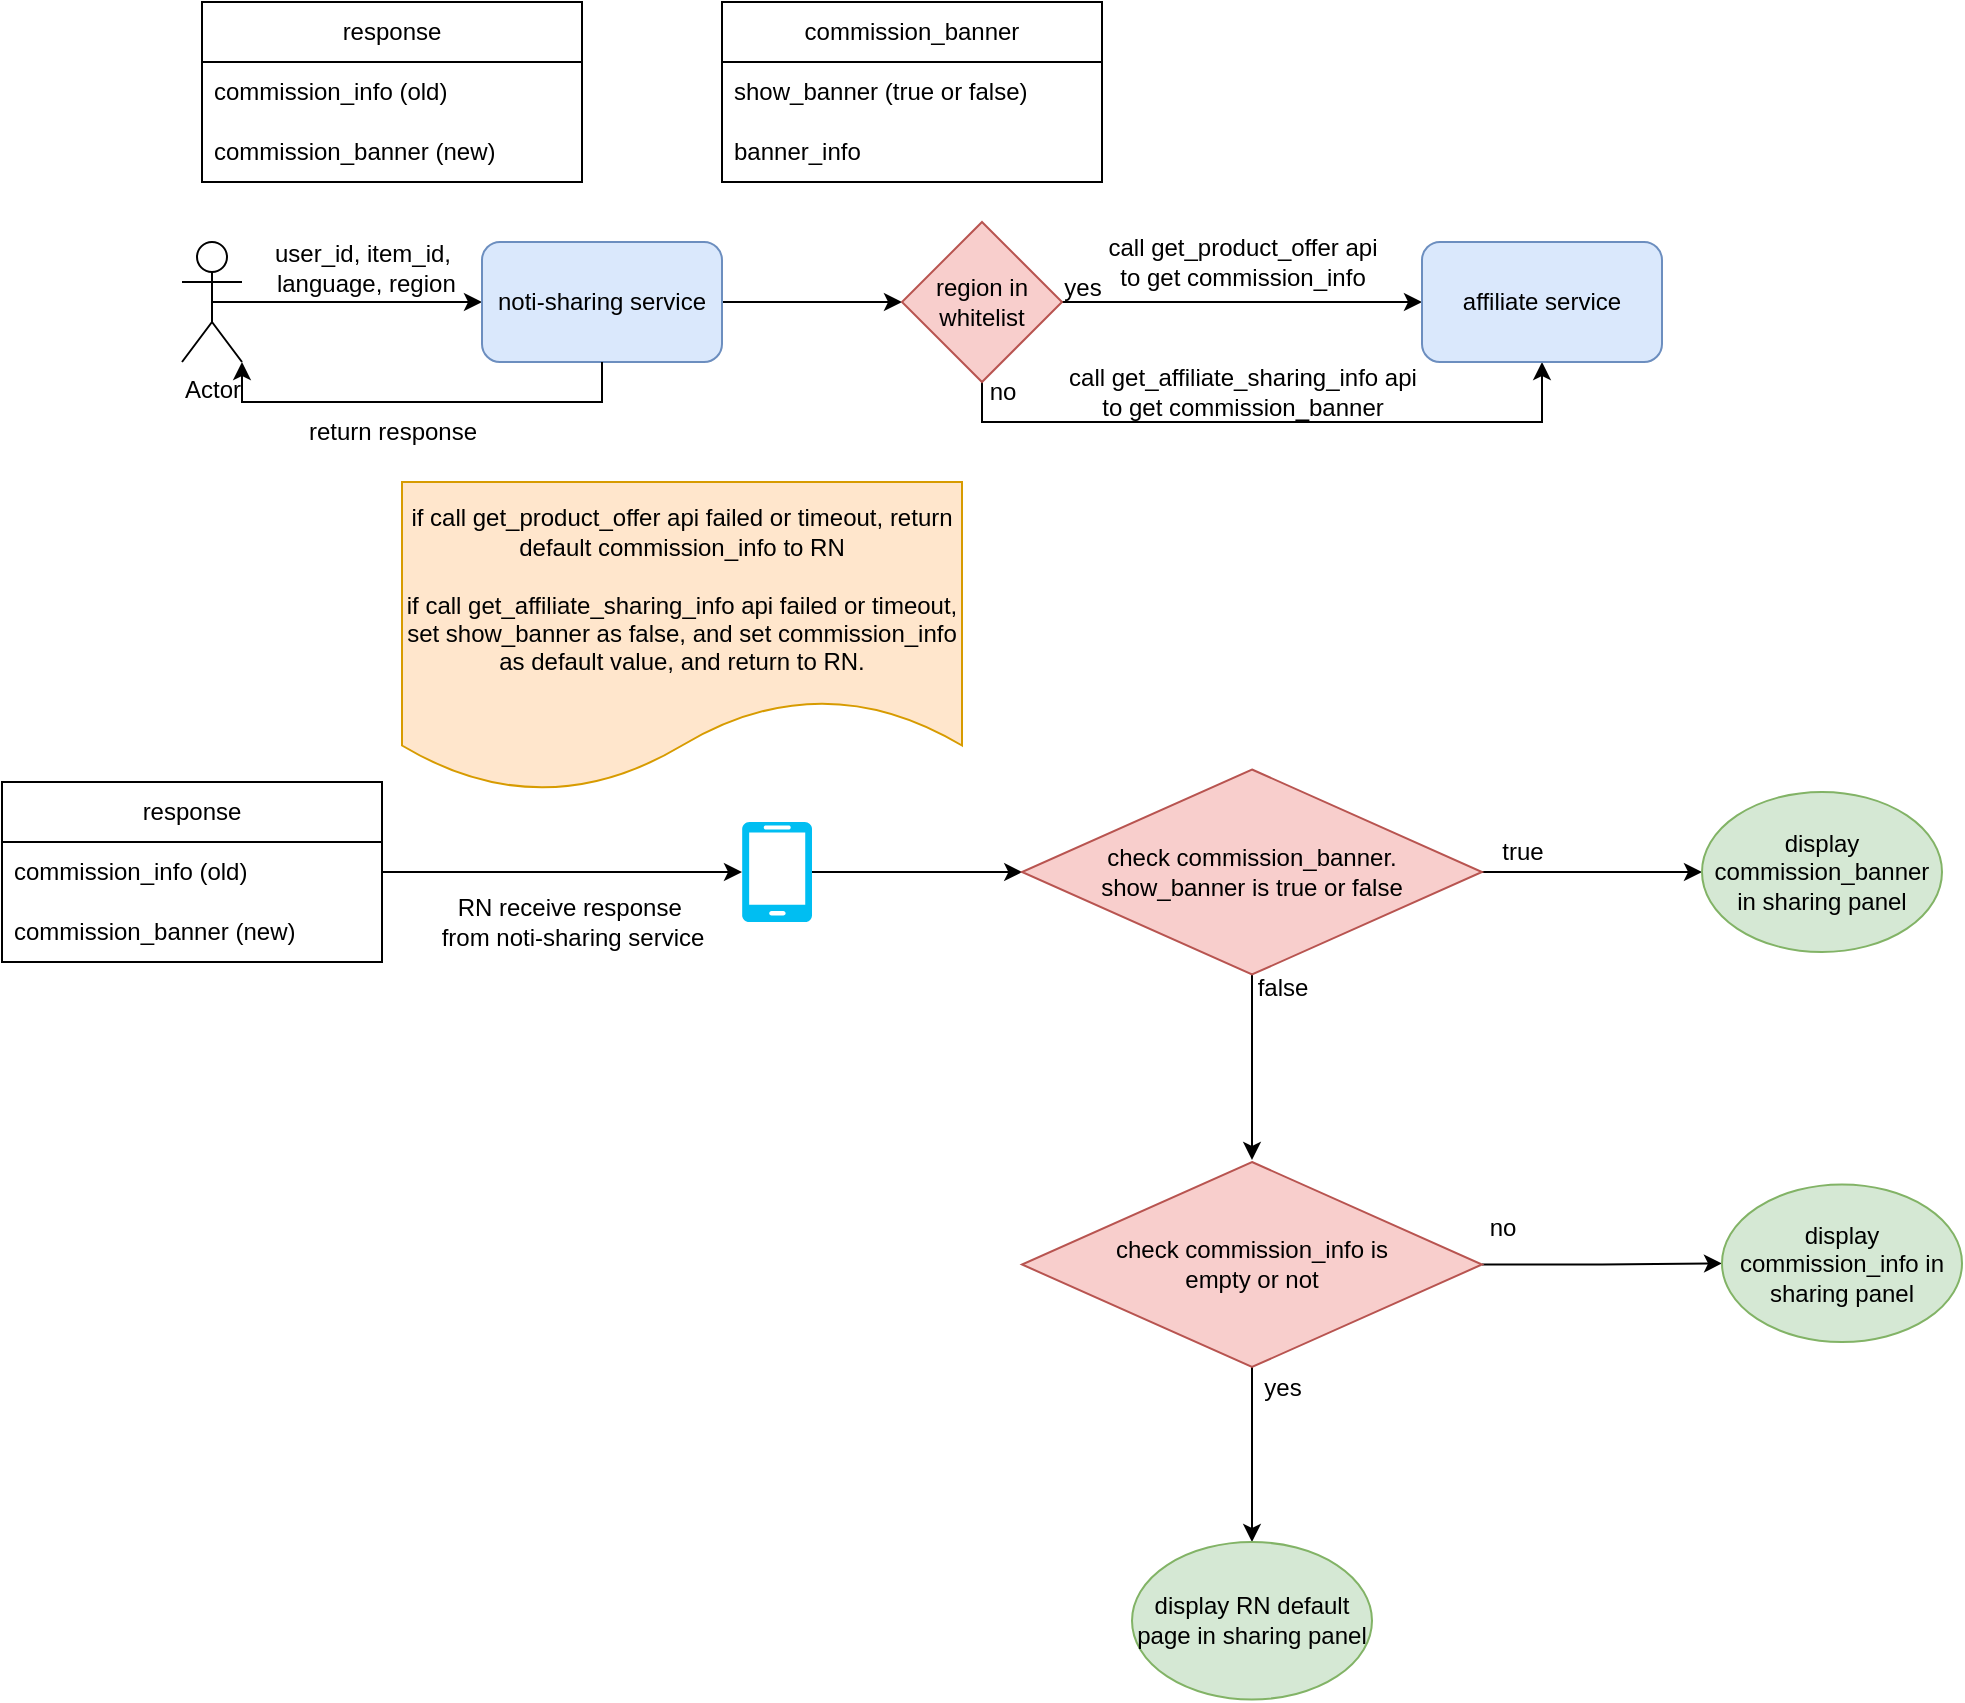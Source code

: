 <mxfile version="26.0.16">
  <diagram name="第 1 页" id="qK4uVdp-ywqS_e5S5D6z">
    <mxGraphModel dx="1306" dy="774" grid="1" gridSize="10" guides="1" tooltips="1" connect="1" arrows="1" fold="1" page="1" pageScale="1" pageWidth="3300" pageHeight="4681" math="0" shadow="0">
      <root>
        <mxCell id="0" />
        <mxCell id="1" parent="0" />
        <mxCell id="fixqP4ct7N5aV7qAm0VZ-5" style="edgeStyle=orthogonalEdgeStyle;rounded=0;orthogonalLoop=1;jettySize=auto;html=1;exitX=0.5;exitY=0.5;exitDx=0;exitDy=0;exitPerimeter=0;entryX=0;entryY=0.5;entryDx=0;entryDy=0;" edge="1" parent="1" source="fixqP4ct7N5aV7qAm0VZ-1" target="fixqP4ct7N5aV7qAm0VZ-4">
          <mxGeometry relative="1" as="geometry" />
        </mxCell>
        <mxCell id="fixqP4ct7N5aV7qAm0VZ-1" value="Actor" style="shape=umlActor;verticalLabelPosition=bottom;verticalAlign=top;html=1;outlineConnect=0;" vertex="1" parent="1">
          <mxGeometry x="310" y="310" width="30" height="60" as="geometry" />
        </mxCell>
        <mxCell id="fixqP4ct7N5aV7qAm0VZ-9" style="edgeStyle=orthogonalEdgeStyle;rounded=0;orthogonalLoop=1;jettySize=auto;html=1;exitX=1;exitY=0.5;exitDx=0;exitDy=0;" edge="1" parent="1" source="fixqP4ct7N5aV7qAm0VZ-4" target="fixqP4ct7N5aV7qAm0VZ-7">
          <mxGeometry relative="1" as="geometry" />
        </mxCell>
        <mxCell id="fixqP4ct7N5aV7qAm0VZ-4" value="noti-sharing service" style="rounded=1;whiteSpace=wrap;html=1;fillColor=#dae8fc;strokeColor=#6c8ebf;" vertex="1" parent="1">
          <mxGeometry x="460" y="310" width="120" height="60" as="geometry" />
        </mxCell>
        <mxCell id="fixqP4ct7N5aV7qAm0VZ-6" value="user_id, item_id,&lt;br&gt;&amp;nbsp;language, region" style="text;html=1;align=center;verticalAlign=middle;resizable=0;points=[];autosize=1;strokeColor=none;fillColor=none;" vertex="1" parent="1">
          <mxGeometry x="340" y="303" width="120" height="40" as="geometry" />
        </mxCell>
        <mxCell id="fixqP4ct7N5aV7qAm0VZ-10" style="edgeStyle=orthogonalEdgeStyle;rounded=0;orthogonalLoop=1;jettySize=auto;html=1;exitX=1;exitY=0.5;exitDx=0;exitDy=0;entryX=0;entryY=0.5;entryDx=0;entryDy=0;" edge="1" parent="1" source="fixqP4ct7N5aV7qAm0VZ-7" target="fixqP4ct7N5aV7qAm0VZ-8">
          <mxGeometry relative="1" as="geometry" />
        </mxCell>
        <mxCell id="fixqP4ct7N5aV7qAm0VZ-11" style="edgeStyle=orthogonalEdgeStyle;rounded=0;orthogonalLoop=1;jettySize=auto;html=1;exitX=0.5;exitY=1;exitDx=0;exitDy=0;entryX=0.5;entryY=1;entryDx=0;entryDy=0;" edge="1" parent="1" source="fixqP4ct7N5aV7qAm0VZ-7" target="fixqP4ct7N5aV7qAm0VZ-8">
          <mxGeometry relative="1" as="geometry" />
        </mxCell>
        <mxCell id="fixqP4ct7N5aV7qAm0VZ-7" value="region in whitelist" style="rhombus;whiteSpace=wrap;html=1;fillColor=#f8cecc;strokeColor=#b85450;" vertex="1" parent="1">
          <mxGeometry x="670" y="300" width="80" height="80" as="geometry" />
        </mxCell>
        <mxCell id="fixqP4ct7N5aV7qAm0VZ-8" value="affiliate service" style="rounded=1;whiteSpace=wrap;html=1;fillColor=#dae8fc;strokeColor=#6c8ebf;" vertex="1" parent="1">
          <mxGeometry x="930" y="310" width="120" height="60" as="geometry" />
        </mxCell>
        <mxCell id="fixqP4ct7N5aV7qAm0VZ-12" value="yes" style="text;html=1;align=center;verticalAlign=middle;resizable=0;points=[];autosize=1;strokeColor=none;fillColor=none;" vertex="1" parent="1">
          <mxGeometry x="740" y="318" width="40" height="30" as="geometry" />
        </mxCell>
        <mxCell id="fixqP4ct7N5aV7qAm0VZ-14" value="no" style="text;html=1;align=center;verticalAlign=middle;resizable=0;points=[];autosize=1;strokeColor=none;fillColor=none;" vertex="1" parent="1">
          <mxGeometry x="700" y="370" width="40" height="30" as="geometry" />
        </mxCell>
        <mxCell id="fixqP4ct7N5aV7qAm0VZ-15" value="call get_product_offer api&lt;br&gt;to get commission_info" style="text;html=1;align=center;verticalAlign=middle;resizable=0;points=[];autosize=1;strokeColor=none;fillColor=none;" vertex="1" parent="1">
          <mxGeometry x="760" y="300" width="160" height="40" as="geometry" />
        </mxCell>
        <mxCell id="fixqP4ct7N5aV7qAm0VZ-16" value="call get_affiliate_sharing_info api&lt;br&gt;to get commission_banner" style="text;html=1;align=center;verticalAlign=middle;resizable=0;points=[];autosize=1;strokeColor=none;fillColor=none;" vertex="1" parent="1">
          <mxGeometry x="740" y="365" width="200" height="40" as="geometry" />
        </mxCell>
        <mxCell id="fixqP4ct7N5aV7qAm0VZ-23" value="response" style="swimlane;fontStyle=0;childLayout=stackLayout;horizontal=1;startSize=30;horizontalStack=0;resizeParent=1;resizeParentMax=0;resizeLast=0;collapsible=1;marginBottom=0;whiteSpace=wrap;html=1;" vertex="1" parent="1">
          <mxGeometry x="320" y="190" width="190" height="90" as="geometry" />
        </mxCell>
        <mxCell id="fixqP4ct7N5aV7qAm0VZ-24" value="commission_info (old)" style="text;strokeColor=none;fillColor=none;align=left;verticalAlign=middle;spacingLeft=4;spacingRight=4;overflow=hidden;points=[[0,0.5],[1,0.5]];portConstraint=eastwest;rotatable=0;whiteSpace=wrap;html=1;" vertex="1" parent="fixqP4ct7N5aV7qAm0VZ-23">
          <mxGeometry y="30" width="190" height="30" as="geometry" />
        </mxCell>
        <mxCell id="fixqP4ct7N5aV7qAm0VZ-25" value="commission_banner (new)" style="text;strokeColor=none;fillColor=none;align=left;verticalAlign=middle;spacingLeft=4;spacingRight=4;overflow=hidden;points=[[0,0.5],[1,0.5]];portConstraint=eastwest;rotatable=0;whiteSpace=wrap;html=1;" vertex="1" parent="fixqP4ct7N5aV7qAm0VZ-23">
          <mxGeometry y="60" width="190" height="30" as="geometry" />
        </mxCell>
        <mxCell id="fixqP4ct7N5aV7qAm0VZ-27" value="commission_banner" style="swimlane;fontStyle=0;childLayout=stackLayout;horizontal=1;startSize=30;horizontalStack=0;resizeParent=1;resizeParentMax=0;resizeLast=0;collapsible=1;marginBottom=0;whiteSpace=wrap;html=1;" vertex="1" parent="1">
          <mxGeometry x="580" y="190" width="190" height="90" as="geometry" />
        </mxCell>
        <mxCell id="fixqP4ct7N5aV7qAm0VZ-28" value="show_banner (true or false)" style="text;strokeColor=none;fillColor=none;align=left;verticalAlign=middle;spacingLeft=4;spacingRight=4;overflow=hidden;points=[[0,0.5],[1,0.5]];portConstraint=eastwest;rotatable=0;whiteSpace=wrap;html=1;" vertex="1" parent="fixqP4ct7N5aV7qAm0VZ-27">
          <mxGeometry y="30" width="190" height="30" as="geometry" />
        </mxCell>
        <mxCell id="fixqP4ct7N5aV7qAm0VZ-29" value="banner_info" style="text;strokeColor=none;fillColor=none;align=left;verticalAlign=middle;spacingLeft=4;spacingRight=4;overflow=hidden;points=[[0,0.5],[1,0.5]];portConstraint=eastwest;rotatable=0;whiteSpace=wrap;html=1;" vertex="1" parent="fixqP4ct7N5aV7qAm0VZ-27">
          <mxGeometry y="60" width="190" height="30" as="geometry" />
        </mxCell>
        <mxCell id="fixqP4ct7N5aV7qAm0VZ-33" style="edgeStyle=orthogonalEdgeStyle;rounded=0;orthogonalLoop=1;jettySize=auto;html=1;exitX=0.5;exitY=1;exitDx=0;exitDy=0;entryX=1;entryY=1;entryDx=0;entryDy=0;entryPerimeter=0;" edge="1" parent="1" source="fixqP4ct7N5aV7qAm0VZ-4" target="fixqP4ct7N5aV7qAm0VZ-1">
          <mxGeometry relative="1" as="geometry" />
        </mxCell>
        <mxCell id="fixqP4ct7N5aV7qAm0VZ-34" value="return response" style="text;html=1;align=center;verticalAlign=middle;resizable=0;points=[];autosize=1;strokeColor=none;fillColor=none;" vertex="1" parent="1">
          <mxGeometry x="360" y="390" width="110" height="30" as="geometry" />
        </mxCell>
        <mxCell id="fixqP4ct7N5aV7qAm0VZ-42" style="edgeStyle=orthogonalEdgeStyle;rounded=0;orthogonalLoop=1;jettySize=auto;html=1;exitX=1;exitY=0.5;exitDx=0;exitDy=0;exitPerimeter=0;" edge="1" parent="1" source="fixqP4ct7N5aV7qAm0VZ-35" target="fixqP4ct7N5aV7qAm0VZ-41">
          <mxGeometry relative="1" as="geometry" />
        </mxCell>
        <mxCell id="fixqP4ct7N5aV7qAm0VZ-35" value="" style="verticalLabelPosition=bottom;html=1;verticalAlign=top;align=center;strokeColor=none;fillColor=#00BEF2;shape=mxgraph.azure.mobile;pointerEvents=1;" vertex="1" parent="1">
          <mxGeometry x="590" y="600" width="35" height="50" as="geometry" />
        </mxCell>
        <mxCell id="fixqP4ct7N5aV7qAm0VZ-36" value="response" style="swimlane;fontStyle=0;childLayout=stackLayout;horizontal=1;startSize=30;horizontalStack=0;resizeParent=1;resizeParentMax=0;resizeLast=0;collapsible=1;marginBottom=0;whiteSpace=wrap;html=1;" vertex="1" parent="1">
          <mxGeometry x="220" y="580" width="190" height="90" as="geometry" />
        </mxCell>
        <mxCell id="fixqP4ct7N5aV7qAm0VZ-37" value="commission_info (old)" style="text;strokeColor=none;fillColor=none;align=left;verticalAlign=middle;spacingLeft=4;spacingRight=4;overflow=hidden;points=[[0,0.5],[1,0.5]];portConstraint=eastwest;rotatable=0;whiteSpace=wrap;html=1;" vertex="1" parent="fixqP4ct7N5aV7qAm0VZ-36">
          <mxGeometry y="30" width="190" height="30" as="geometry" />
        </mxCell>
        <mxCell id="fixqP4ct7N5aV7qAm0VZ-38" value="commission_banner (new)" style="text;strokeColor=none;fillColor=none;align=left;verticalAlign=middle;spacingLeft=4;spacingRight=4;overflow=hidden;points=[[0,0.5],[1,0.5]];portConstraint=eastwest;rotatable=0;whiteSpace=wrap;html=1;" vertex="1" parent="fixqP4ct7N5aV7qAm0VZ-36">
          <mxGeometry y="60" width="190" height="30" as="geometry" />
        </mxCell>
        <mxCell id="fixqP4ct7N5aV7qAm0VZ-39" style="edgeStyle=orthogonalEdgeStyle;rounded=0;orthogonalLoop=1;jettySize=auto;html=1;exitX=1;exitY=0.5;exitDx=0;exitDy=0;entryX=0;entryY=0.5;entryDx=0;entryDy=0;entryPerimeter=0;" edge="1" parent="1" source="fixqP4ct7N5aV7qAm0VZ-37" target="fixqP4ct7N5aV7qAm0VZ-35">
          <mxGeometry relative="1" as="geometry" />
        </mxCell>
        <mxCell id="fixqP4ct7N5aV7qAm0VZ-40" value="RN receive response&amp;nbsp;&lt;br&gt;from noti-sharing service" style="text;html=1;align=center;verticalAlign=middle;resizable=0;points=[];autosize=1;strokeColor=none;fillColor=none;" vertex="1" parent="1">
          <mxGeometry x="430" y="630" width="150" height="40" as="geometry" />
        </mxCell>
        <mxCell id="fixqP4ct7N5aV7qAm0VZ-46" style="edgeStyle=orthogonalEdgeStyle;rounded=0;orthogonalLoop=1;jettySize=auto;html=1;exitX=1;exitY=0.5;exitDx=0;exitDy=0;entryX=0;entryY=0.5;entryDx=0;entryDy=0;" edge="1" parent="1" source="fixqP4ct7N5aV7qAm0VZ-41" target="fixqP4ct7N5aV7qAm0VZ-45">
          <mxGeometry relative="1" as="geometry" />
        </mxCell>
        <mxCell id="fixqP4ct7N5aV7qAm0VZ-49" style="edgeStyle=orthogonalEdgeStyle;rounded=0;orthogonalLoop=1;jettySize=auto;html=1;exitX=0.5;exitY=1;exitDx=0;exitDy=0;" edge="1" parent="1" source="fixqP4ct7N5aV7qAm0VZ-41">
          <mxGeometry relative="1" as="geometry">
            <mxPoint x="845" y="769" as="targetPoint" />
          </mxGeometry>
        </mxCell>
        <mxCell id="fixqP4ct7N5aV7qAm0VZ-41" value="check commission_banner.&lt;br&gt;show_banner is true or false" style="rhombus;whiteSpace=wrap;html=1;fillColor=#f8cecc;strokeColor=#b85450;" vertex="1" parent="1">
          <mxGeometry x="730" y="573.75" width="230" height="102.5" as="geometry" />
        </mxCell>
        <mxCell id="fixqP4ct7N5aV7qAm0VZ-45" value="display commission_banner in sharing panel" style="ellipse;whiteSpace=wrap;html=1;fillColor=#d5e8d4;strokeColor=#82b366;" vertex="1" parent="1">
          <mxGeometry x="1070" y="585" width="120" height="80" as="geometry" />
        </mxCell>
        <mxCell id="fixqP4ct7N5aV7qAm0VZ-47" value="true" style="text;html=1;align=center;verticalAlign=middle;resizable=0;points=[];autosize=1;strokeColor=none;fillColor=none;" vertex="1" parent="1">
          <mxGeometry x="960" y="600" width="40" height="30" as="geometry" />
        </mxCell>
        <mxCell id="fixqP4ct7N5aV7qAm0VZ-50" value="false" style="text;html=1;align=center;verticalAlign=middle;resizable=0;points=[];autosize=1;strokeColor=none;fillColor=none;" vertex="1" parent="1">
          <mxGeometry x="835" y="668" width="50" height="30" as="geometry" />
        </mxCell>
        <mxCell id="fixqP4ct7N5aV7qAm0VZ-57" style="edgeStyle=orthogonalEdgeStyle;rounded=0;orthogonalLoop=1;jettySize=auto;html=1;exitX=1;exitY=0.5;exitDx=0;exitDy=0;" edge="1" parent="1" source="fixqP4ct7N5aV7qAm0VZ-55" target="fixqP4ct7N5aV7qAm0VZ-56">
          <mxGeometry relative="1" as="geometry" />
        </mxCell>
        <mxCell id="fixqP4ct7N5aV7qAm0VZ-60" style="edgeStyle=orthogonalEdgeStyle;rounded=0;orthogonalLoop=1;jettySize=auto;html=1;exitX=0.5;exitY=1;exitDx=0;exitDy=0;entryX=0.5;entryY=0;entryDx=0;entryDy=0;" edge="1" parent="1" source="fixqP4ct7N5aV7qAm0VZ-55" target="fixqP4ct7N5aV7qAm0VZ-59">
          <mxGeometry relative="1" as="geometry" />
        </mxCell>
        <mxCell id="fixqP4ct7N5aV7qAm0VZ-55" value="check commission_info is &lt;br&gt;empty or not" style="rhombus;whiteSpace=wrap;html=1;fillColor=#f8cecc;strokeColor=#b85450;" vertex="1" parent="1">
          <mxGeometry x="730" y="770" width="230" height="102.5" as="geometry" />
        </mxCell>
        <mxCell id="fixqP4ct7N5aV7qAm0VZ-56" value="display commission_info in sharing panel" style="ellipse;whiteSpace=wrap;html=1;fillColor=#d5e8d4;strokeColor=#82b366;" vertex="1" parent="1">
          <mxGeometry x="1080" y="781.25" width="120" height="78.75" as="geometry" />
        </mxCell>
        <mxCell id="fixqP4ct7N5aV7qAm0VZ-58" value="no" style="text;html=1;align=center;verticalAlign=middle;resizable=0;points=[];autosize=1;strokeColor=none;fillColor=none;" vertex="1" parent="1">
          <mxGeometry x="950" y="788" width="40" height="30" as="geometry" />
        </mxCell>
        <mxCell id="fixqP4ct7N5aV7qAm0VZ-59" value="display RN default page in sharing panel" style="ellipse;whiteSpace=wrap;html=1;fillColor=#d5e8d4;strokeColor=#82b366;" vertex="1" parent="1">
          <mxGeometry x="785" y="960" width="120" height="78.75" as="geometry" />
        </mxCell>
        <mxCell id="fixqP4ct7N5aV7qAm0VZ-61" value="yes" style="text;html=1;align=center;verticalAlign=middle;resizable=0;points=[];autosize=1;strokeColor=none;fillColor=none;" vertex="1" parent="1">
          <mxGeometry x="840" y="868" width="40" height="30" as="geometry" />
        </mxCell>
        <mxCell id="fixqP4ct7N5aV7qAm0VZ-66" value="if call get_product_offer api failed or timeout, return default commission_info to RN&lt;br&gt;&lt;br&gt;if call get_affiliate_sharing_info api failed or timeout, set show_banner as false, and set commission_info as default value, and return to RN." style="shape=document;whiteSpace=wrap;html=1;boundedLbl=1;fillColor=#ffe6cc;strokeColor=#d79b00;" vertex="1" parent="1">
          <mxGeometry x="420" y="430" width="280" height="155" as="geometry" />
        </mxCell>
      </root>
    </mxGraphModel>
  </diagram>
</mxfile>
